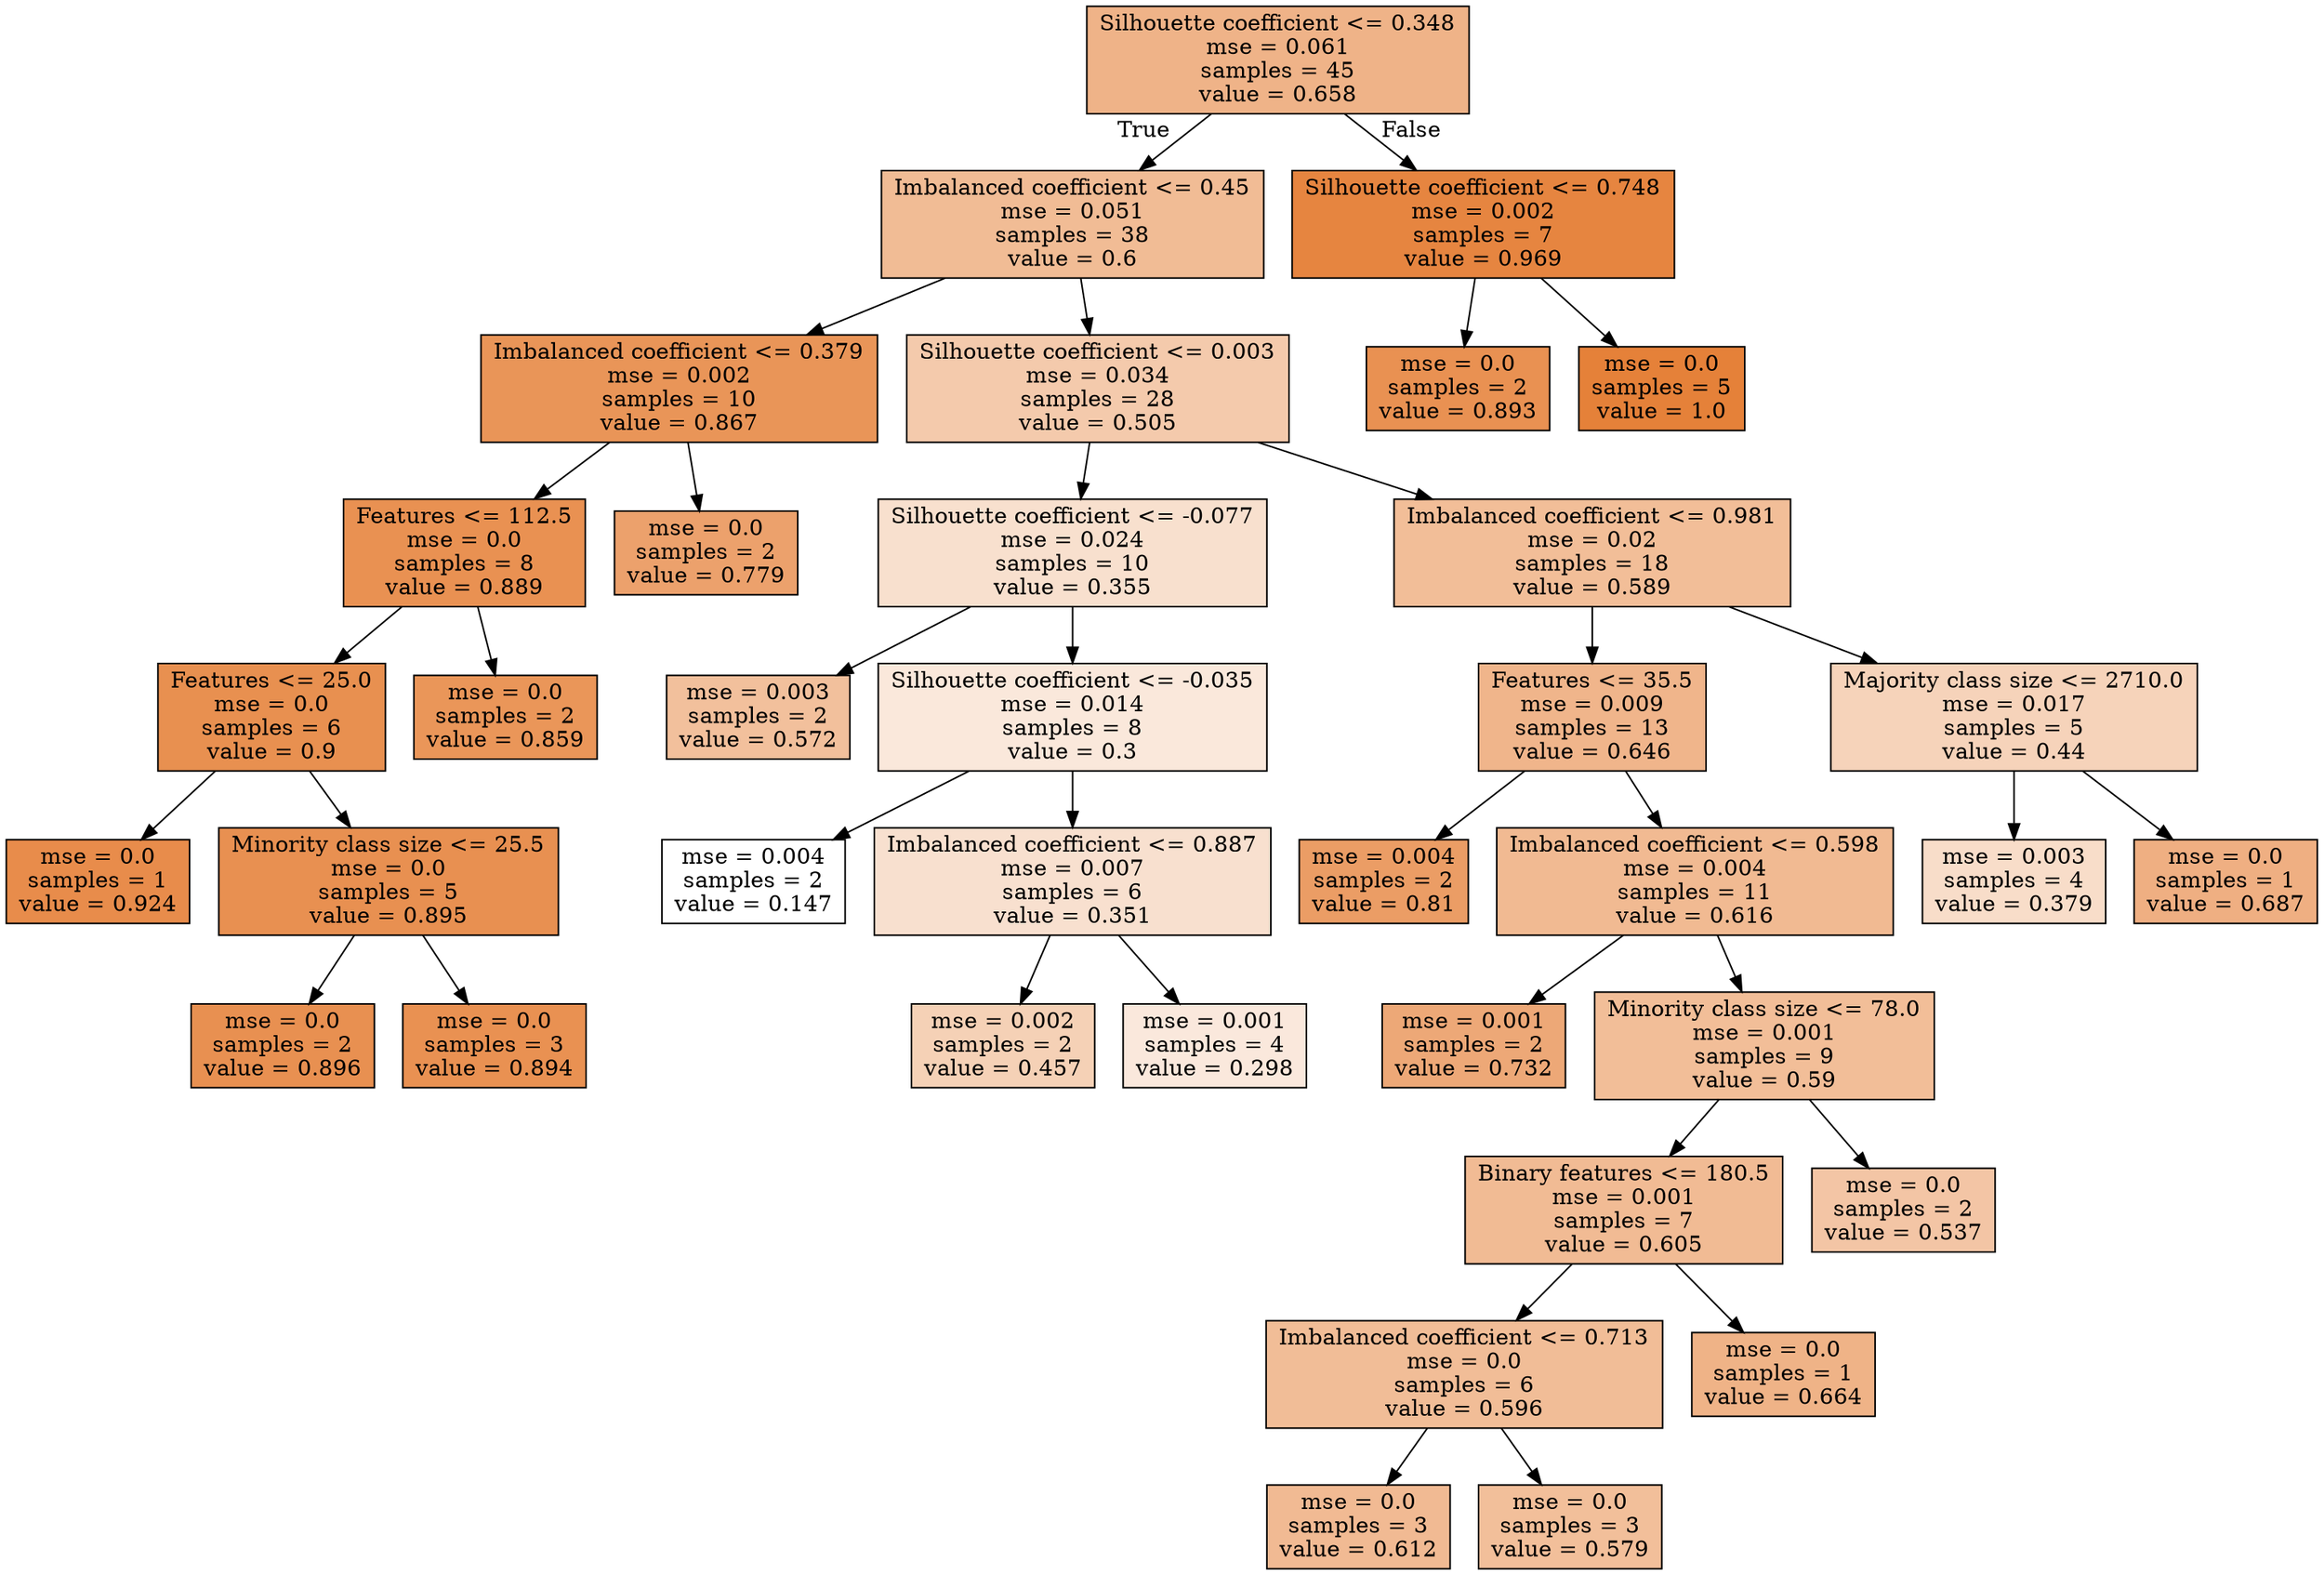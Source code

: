 digraph Tree {
node [shape=box, style="filled", color="black"] ;
0 [label="Silhouette coefficient <= 0.348\nmse = 0.061\nsamples = 45\nvalue = 0.658", fillcolor="#e5813999"] ;
1 [label="Imbalanced coefficient <= 0.45\nmse = 0.051\nsamples = 38\nvalue = 0.6", fillcolor="#e5813988"] ;
0 -> 1 [labeldistance=2.5, labelangle=45, headlabel="True"] ;
2 [label="Imbalanced coefficient <= 0.379\nmse = 0.002\nsamples = 10\nvalue = 0.867", fillcolor="#e58139d7"] ;
1 -> 2 ;
3 [label="Features <= 112.5\nmse = 0.0\nsamples = 8\nvalue = 0.889", fillcolor="#e58139de"] ;
2 -> 3 ;
4 [label="Features <= 25.0\nmse = 0.0\nsamples = 6\nvalue = 0.9", fillcolor="#e58139e1"] ;
3 -> 4 ;
5 [label="mse = 0.0\nsamples = 1\nvalue = 0.924", fillcolor="#e58139e8"] ;
4 -> 5 ;
6 [label="Minority class size <= 25.5\nmse = 0.0\nsamples = 5\nvalue = 0.895", fillcolor="#e58139e0"] ;
4 -> 6 ;
7 [label="mse = 0.0\nsamples = 2\nvalue = 0.896", fillcolor="#e58139e0"] ;
6 -> 7 ;
8 [label="mse = 0.0\nsamples = 3\nvalue = 0.894", fillcolor="#e58139df"] ;
6 -> 8 ;
9 [label="mse = 0.0\nsamples = 2\nvalue = 0.859", fillcolor="#e58139d5"] ;
3 -> 9 ;
10 [label="mse = 0.0\nsamples = 2\nvalue = 0.779", fillcolor="#e58139bd"] ;
2 -> 10 ;
11 [label="Silhouette coefficient <= 0.003\nmse = 0.034\nsamples = 28\nvalue = 0.505", fillcolor="#e581396b"] ;
1 -> 11 ;
12 [label="Silhouette coefficient <= -0.077\nmse = 0.024\nsamples = 10\nvalue = 0.355", fillcolor="#e581393e"] ;
11 -> 12 ;
13 [label="mse = 0.003\nsamples = 2\nvalue = 0.572", fillcolor="#e581397f"] ;
12 -> 13 ;
14 [label="Silhouette coefficient <= -0.035\nmse = 0.014\nsamples = 8\nvalue = 0.3", fillcolor="#e581392e"] ;
12 -> 14 ;
15 [label="mse = 0.004\nsamples = 2\nvalue = 0.147", fillcolor="#e5813900"] ;
14 -> 15 ;
16 [label="Imbalanced coefficient <= 0.887\nmse = 0.007\nsamples = 6\nvalue = 0.351", fillcolor="#e581393d"] ;
14 -> 16 ;
17 [label="mse = 0.002\nsamples = 2\nvalue = 0.457", fillcolor="#e581395d"] ;
16 -> 17 ;
18 [label="mse = 0.001\nsamples = 4\nvalue = 0.298", fillcolor="#e581392d"] ;
16 -> 18 ;
19 [label="Imbalanced coefficient <= 0.981\nmse = 0.02\nsamples = 18\nvalue = 0.589", fillcolor="#e5813984"] ;
11 -> 19 ;
20 [label="Features <= 35.5\nmse = 0.009\nsamples = 13\nvalue = 0.646", fillcolor="#e5813995"] ;
19 -> 20 ;
21 [label="mse = 0.004\nsamples = 2\nvalue = 0.81", fillcolor="#e58139c6"] ;
20 -> 21 ;
22 [label="Imbalanced coefficient <= 0.598\nmse = 0.004\nsamples = 11\nvalue = 0.616", fillcolor="#e581398c"] ;
20 -> 22 ;
23 [label="mse = 0.001\nsamples = 2\nvalue = 0.732", fillcolor="#e58139af"] ;
22 -> 23 ;
24 [label="Minority class size <= 78.0\nmse = 0.001\nsamples = 9\nvalue = 0.59", fillcolor="#e5813984"] ;
22 -> 24 ;
25 [label="Binary features <= 180.5\nmse = 0.001\nsamples = 7\nvalue = 0.605", fillcolor="#e5813989"] ;
24 -> 25 ;
26 [label="Imbalanced coefficient <= 0.713\nmse = 0.0\nsamples = 6\nvalue = 0.596", fillcolor="#e5813986"] ;
25 -> 26 ;
27 [label="mse = 0.0\nsamples = 3\nvalue = 0.612", fillcolor="#e581398b"] ;
26 -> 27 ;
28 [label="mse = 0.0\nsamples = 3\nvalue = 0.579", fillcolor="#e5813981"] ;
26 -> 28 ;
29 [label="mse = 0.0\nsamples = 1\nvalue = 0.664", fillcolor="#e581399a"] ;
25 -> 29 ;
30 [label="mse = 0.0\nsamples = 2\nvalue = 0.537", fillcolor="#e5813974"] ;
24 -> 30 ;
31 [label="Majority class size <= 2710.0\nmse = 0.017\nsamples = 5\nvalue = 0.44", fillcolor="#e5813958"] ;
19 -> 31 ;
32 [label="mse = 0.003\nsamples = 4\nvalue = 0.379", fillcolor="#e5813945"] ;
31 -> 32 ;
33 [label="mse = 0.0\nsamples = 1\nvalue = 0.687", fillcolor="#e58139a1"] ;
31 -> 33 ;
34 [label="Silhouette coefficient <= 0.748\nmse = 0.002\nsamples = 7\nvalue = 0.969", fillcolor="#e58139f6"] ;
0 -> 34 [labeldistance=2.5, labelangle=-45, headlabel="False"] ;
35 [label="mse = 0.0\nsamples = 2\nvalue = 0.893", fillcolor="#e58139df"] ;
34 -> 35 ;
36 [label="mse = 0.0\nsamples = 5\nvalue = 1.0", fillcolor="#e58139ff"] ;
34 -> 36 ;
}